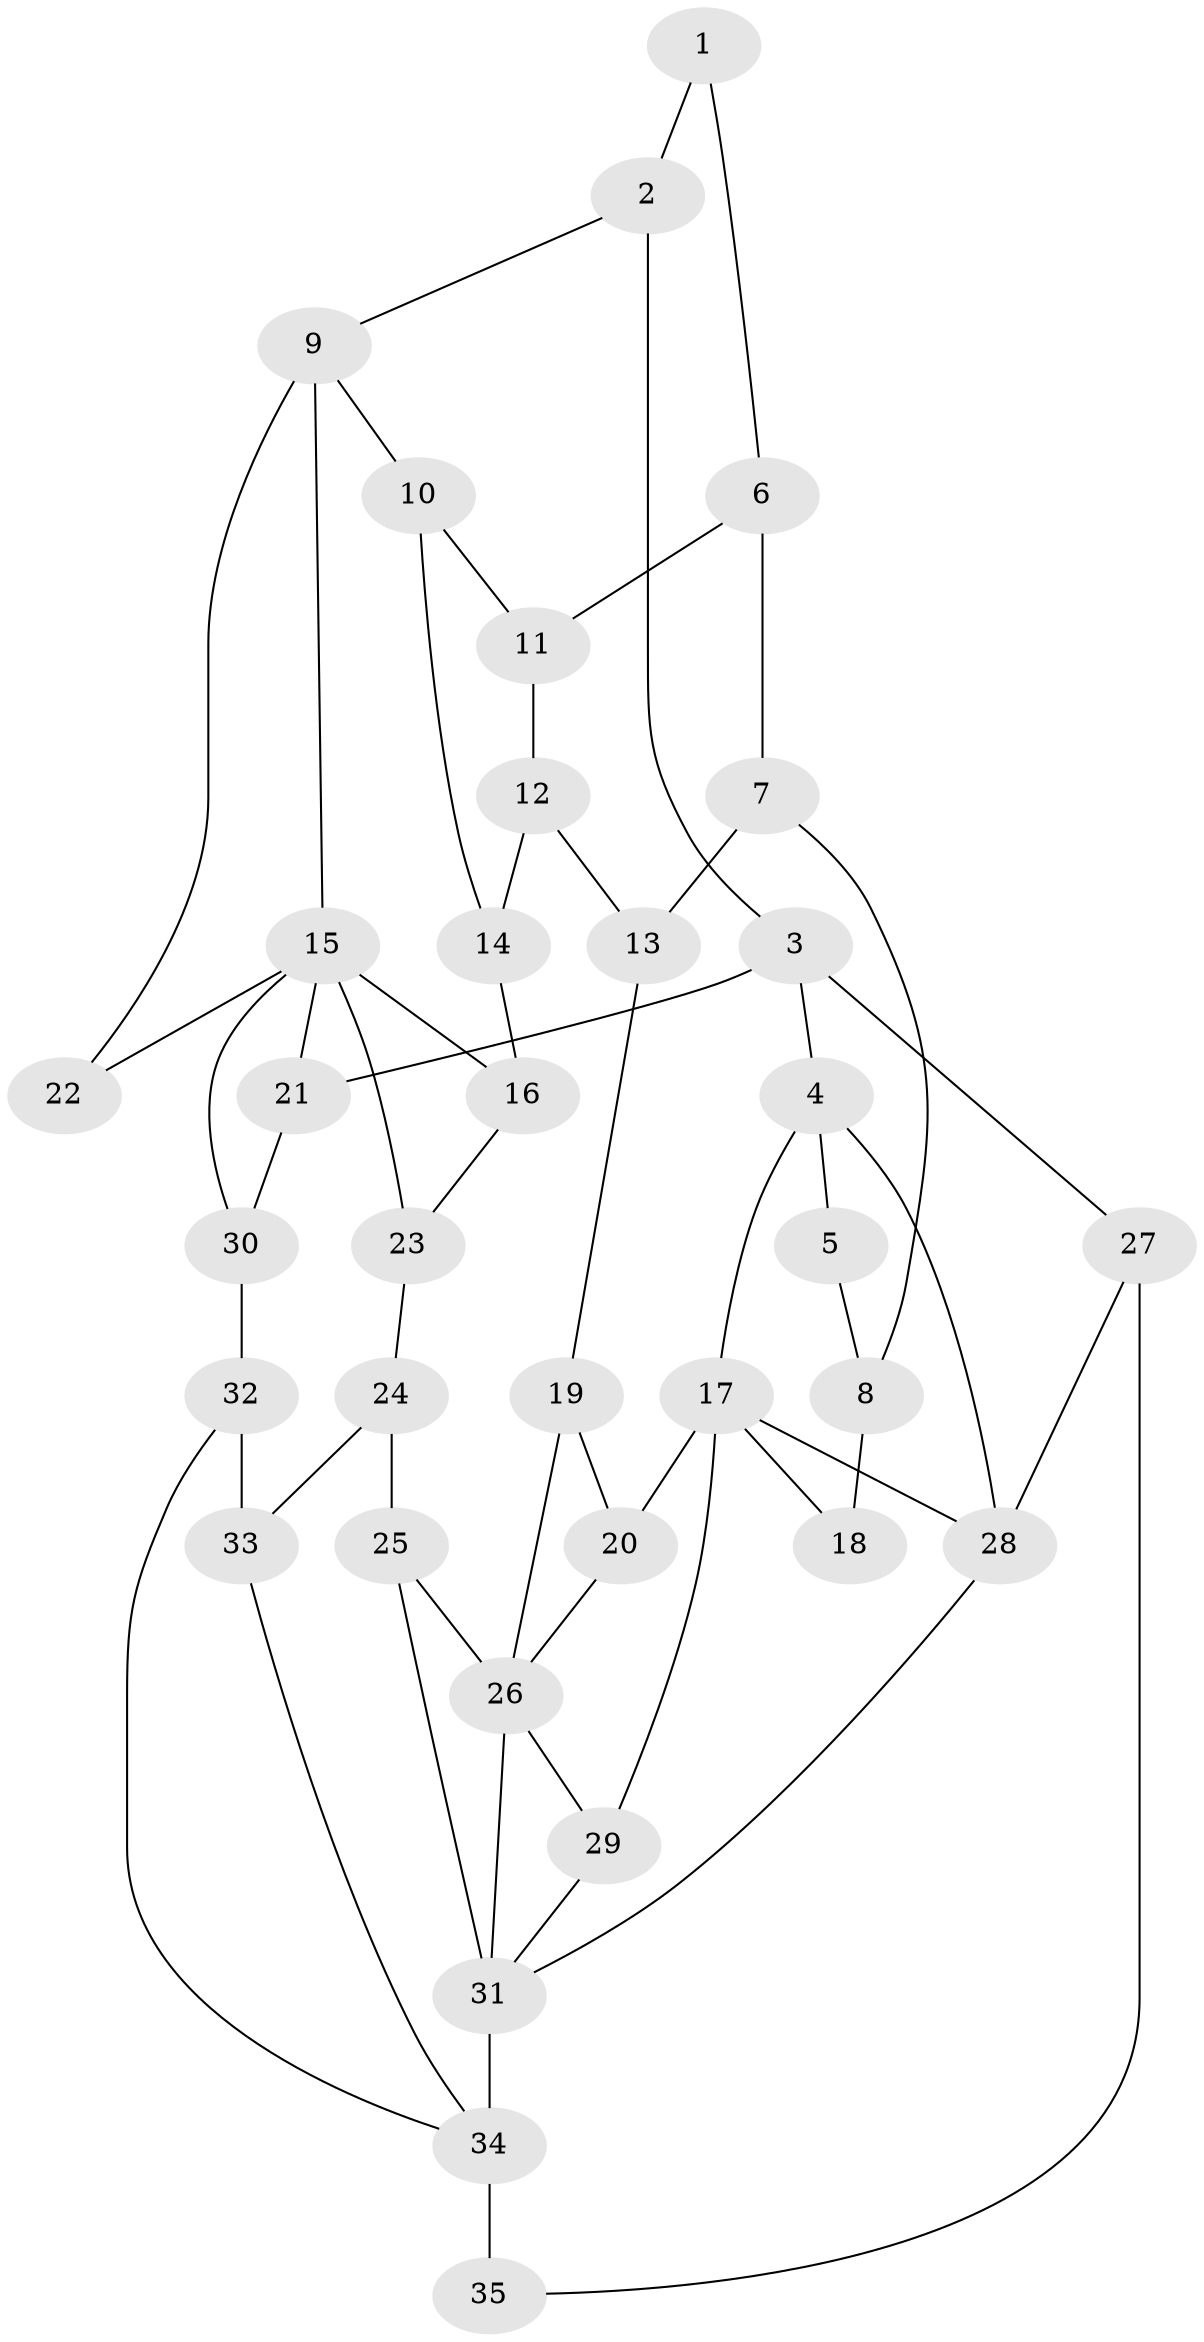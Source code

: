 // original degree distribution, {3: 0.034482758620689655, 4: 0.2413793103448276, 5: 0.5172413793103449, 6: 0.20689655172413793}
// Generated by graph-tools (version 1.1) at 2025/54/03/04/25 22:54:13]
// undirected, 35 vertices, 57 edges
graph export_dot {
  node [color=gray90,style=filled];
  1;
  2;
  3;
  4;
  5;
  6;
  7;
  8;
  9;
  10;
  11;
  12;
  13;
  14;
  15;
  16;
  17;
  18;
  19;
  20;
  21;
  22;
  23;
  24;
  25;
  26;
  27;
  28;
  29;
  30;
  31;
  32;
  33;
  34;
  35;
  1 -- 2 [weight=1.0];
  1 -- 6 [weight=1.0];
  2 -- 3 [weight=2.0];
  2 -- 9 [weight=2.0];
  3 -- 4 [weight=1.0];
  3 -- 21 [weight=1.0];
  3 -- 27 [weight=2.0];
  4 -- 5 [weight=1.0];
  4 -- 17 [weight=1.0];
  4 -- 28 [weight=1.0];
  5 -- 8 [weight=1.0];
  6 -- 7 [weight=1.0];
  6 -- 11 [weight=1.0];
  7 -- 8 [weight=1.0];
  7 -- 13 [weight=1.0];
  8 -- 18 [weight=1.0];
  9 -- 10 [weight=1.0];
  9 -- 15 [weight=1.0];
  9 -- 22 [weight=2.0];
  10 -- 11 [weight=1.0];
  10 -- 14 [weight=1.0];
  11 -- 12 [weight=1.0];
  12 -- 13 [weight=1.0];
  12 -- 14 [weight=1.0];
  13 -- 19 [weight=1.0];
  14 -- 16 [weight=1.0];
  15 -- 16 [weight=1.0];
  15 -- 21 [weight=1.0];
  15 -- 22 [weight=1.0];
  15 -- 23 [weight=1.0];
  15 -- 30 [weight=1.0];
  16 -- 23 [weight=1.0];
  17 -- 18 [weight=2.0];
  17 -- 20 [weight=1.0];
  17 -- 28 [weight=1.0];
  17 -- 29 [weight=1.0];
  19 -- 20 [weight=1.0];
  19 -- 26 [weight=1.0];
  20 -- 26 [weight=1.0];
  21 -- 30 [weight=1.0];
  23 -- 24 [weight=1.0];
  24 -- 25 [weight=1.0];
  24 -- 33 [weight=1.0];
  25 -- 26 [weight=2.0];
  25 -- 31 [weight=1.0];
  26 -- 29 [weight=1.0];
  26 -- 31 [weight=1.0];
  27 -- 28 [weight=1.0];
  27 -- 35 [weight=1.0];
  28 -- 31 [weight=1.0];
  29 -- 31 [weight=1.0];
  30 -- 32 [weight=1.0];
  31 -- 34 [weight=2.0];
  32 -- 33 [weight=1.0];
  32 -- 34 [weight=1.0];
  33 -- 34 [weight=1.0];
  34 -- 35 [weight=2.0];
}
